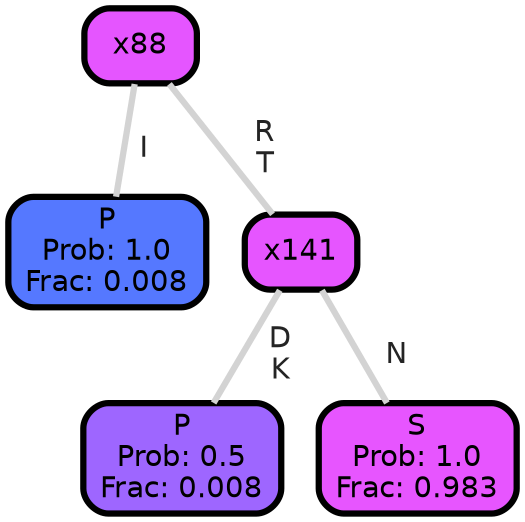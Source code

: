 graph Tree {
node [shape=box, style="filled, rounded",color="black",penwidth="3",fontcolor="black",                 fontname=helvetica] ;
graph [ranksep="0 equally", splines=straight,                 bgcolor=transparent, dpi=200] ;
edge [fontname=helvetica, fontweight=bold,fontcolor=grey14,color=lightgray] ;
0 [label="P
Prob: 1.0
Frac: 0.008", fillcolor="#5578ff"] ;
1 [label="x88", fillcolor="#e555ff"] ;
2 [label="P
Prob: 0.5
Frac: 0.008", fillcolor="#9e66ff"] ;
3 [label="x141", fillcolor="#e655ff"] ;
4 [label="S
Prob: 1.0
Frac: 0.983", fillcolor="#e755ff"] ;
1 -- 0 [label=" I",penwidth=3] ;
1 -- 3 [label=" R\n T",penwidth=3] ;
3 -- 2 [label=" D\n K",penwidth=3] ;
3 -- 4 [label=" N",penwidth=3] ;
{rank = same;}}